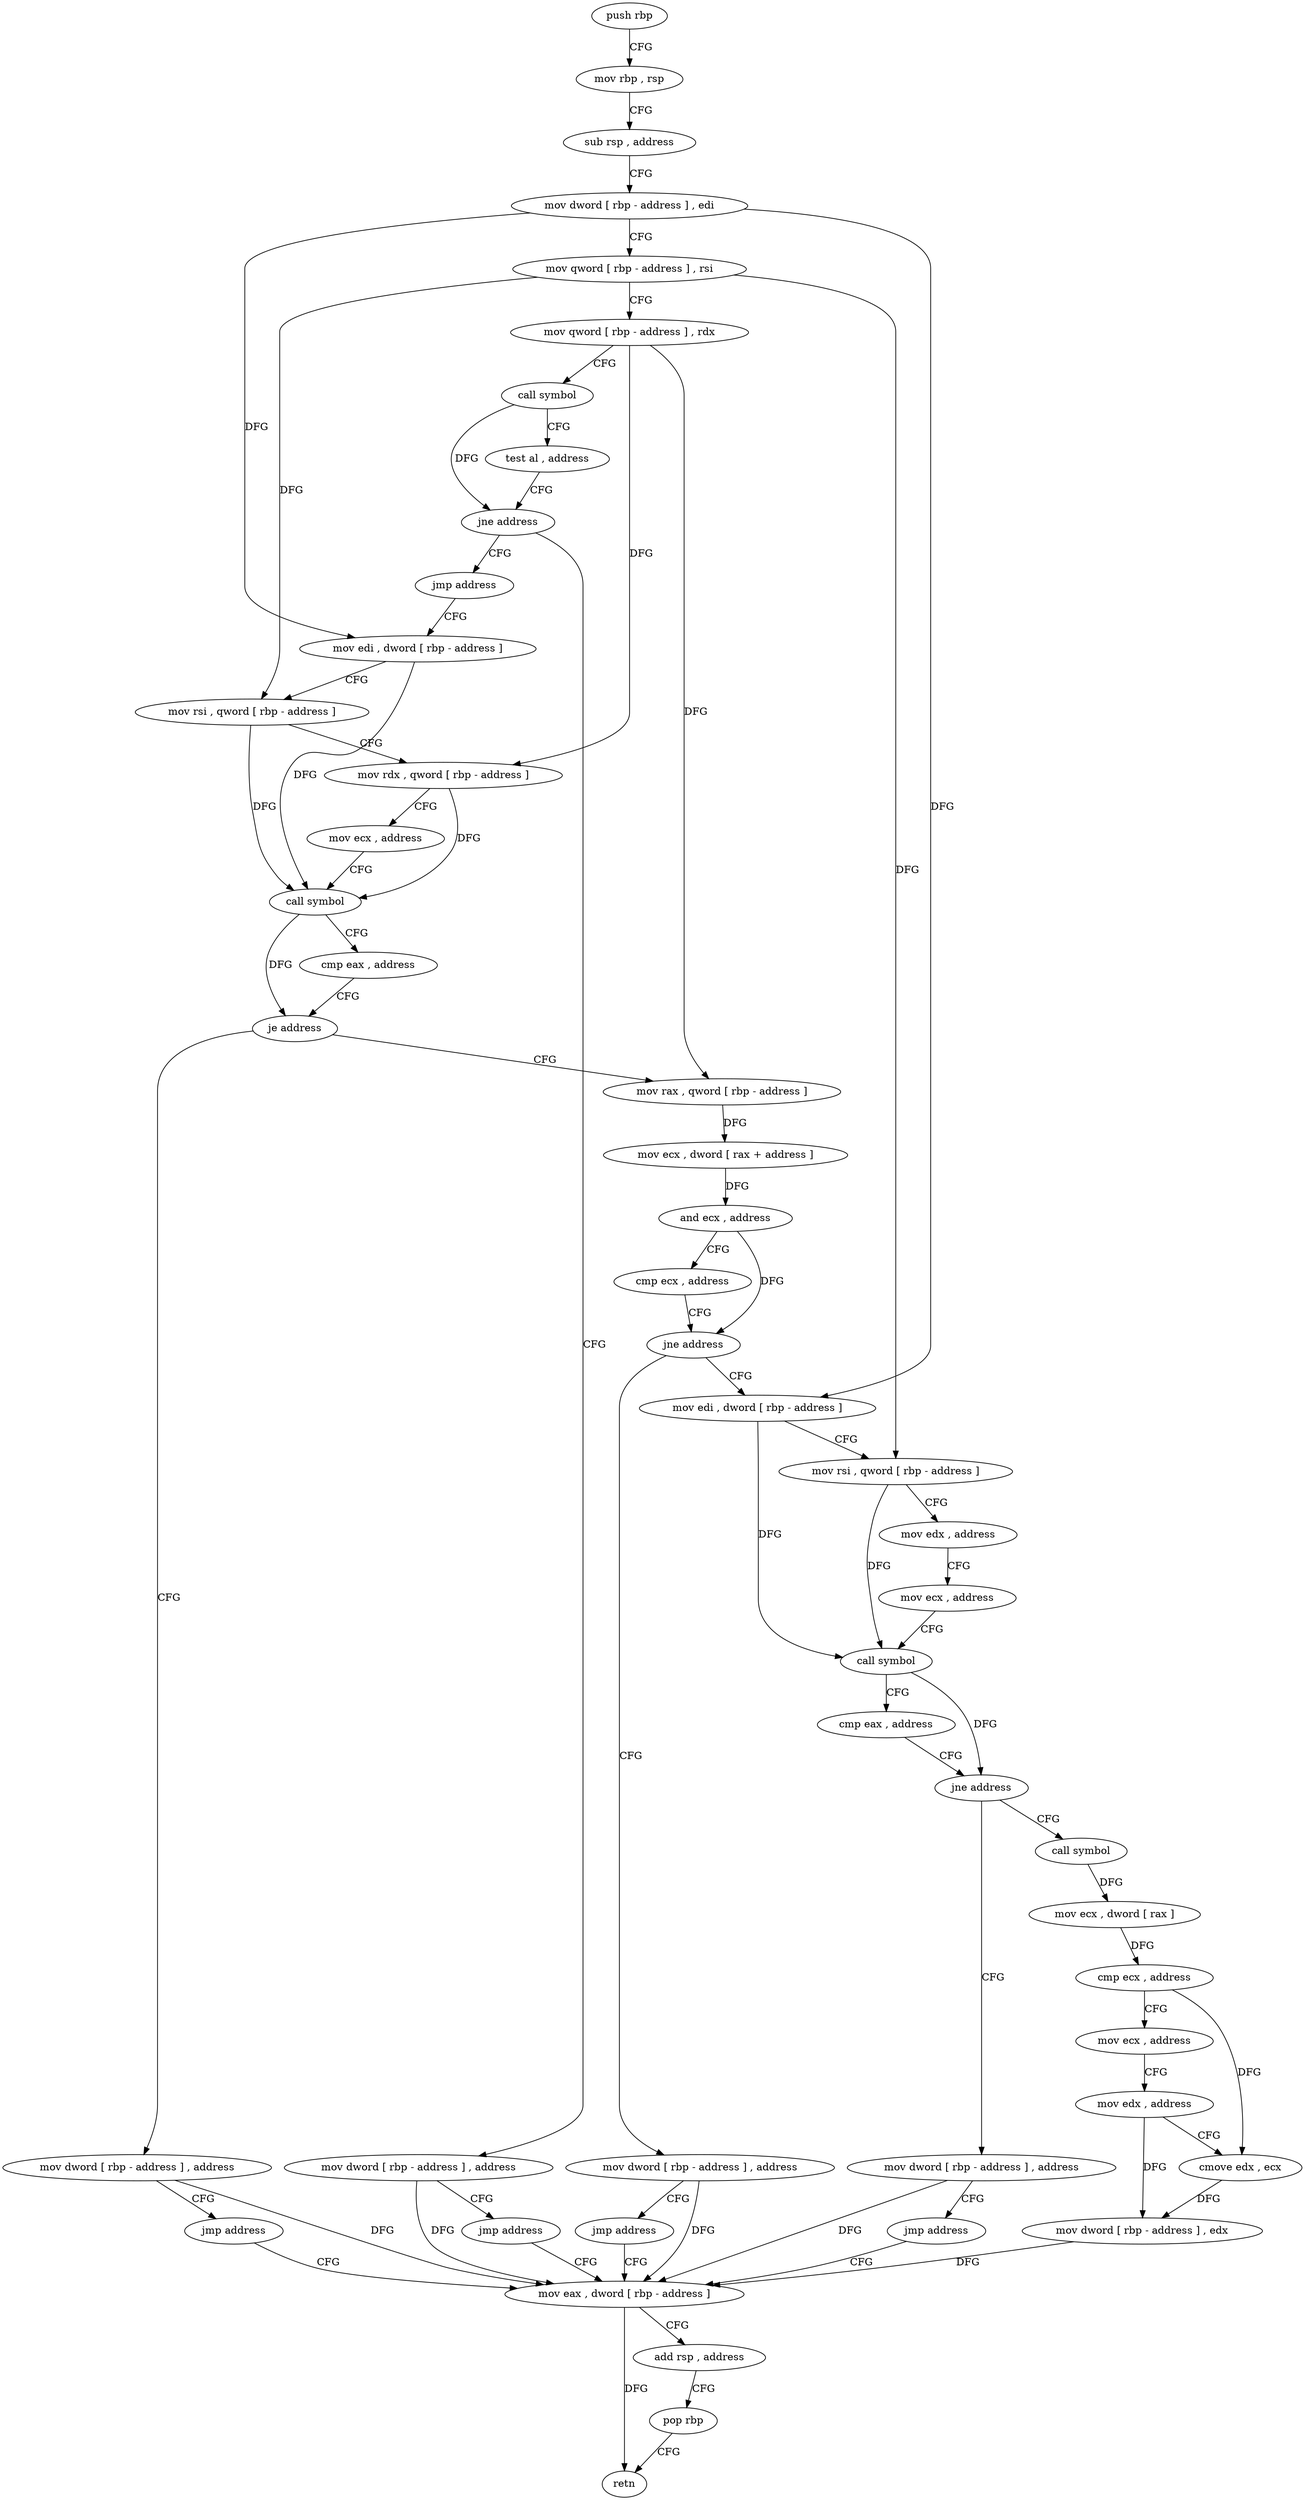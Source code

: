 digraph "func" {
"4214352" [label = "push rbp" ]
"4214353" [label = "mov rbp , rsp" ]
"4214356" [label = "sub rsp , address" ]
"4214360" [label = "mov dword [ rbp - address ] , edi" ]
"4214363" [label = "mov qword [ rbp - address ] , rsi" ]
"4214367" [label = "mov qword [ rbp - address ] , rdx" ]
"4214371" [label = "call symbol" ]
"4214376" [label = "test al , address" ]
"4214378" [label = "jne address" ]
"4214389" [label = "mov dword [ rbp - address ] , address" ]
"4214384" [label = "jmp address" ]
"4214396" [label = "jmp address" ]
"4214549" [label = "mov eax , dword [ rbp - address ]" ]
"4214401" [label = "mov edi , dword [ rbp - address ]" ]
"4214552" [label = "add rsp , address" ]
"4214556" [label = "pop rbp" ]
"4214557" [label = "retn" ]
"4214404" [label = "mov rsi , qword [ rbp - address ]" ]
"4214408" [label = "mov rdx , qword [ rbp - address ]" ]
"4214412" [label = "mov ecx , address" ]
"4214417" [label = "call symbol" ]
"4214422" [label = "cmp eax , address" ]
"4214425" [label = "je address" ]
"4214443" [label = "mov rax , qword [ rbp - address ]" ]
"4214431" [label = "mov dword [ rbp - address ] , address" ]
"4214447" [label = "mov ecx , dword [ rax + address ]" ]
"4214450" [label = "and ecx , address" ]
"4214456" [label = "cmp ecx , address" ]
"4214462" [label = "jne address" ]
"4214480" [label = "mov edi , dword [ rbp - address ]" ]
"4214468" [label = "mov dword [ rbp - address ] , address" ]
"4214438" [label = "jmp address" ]
"4214483" [label = "mov rsi , qword [ rbp - address ]" ]
"4214487" [label = "mov edx , address" ]
"4214492" [label = "mov ecx , address" ]
"4214497" [label = "call symbol" ]
"4214502" [label = "cmp eax , address" ]
"4214505" [label = "jne address" ]
"4214523" [label = "call symbol" ]
"4214511" [label = "mov dword [ rbp - address ] , address" ]
"4214475" [label = "jmp address" ]
"4214528" [label = "mov ecx , dword [ rax ]" ]
"4214530" [label = "cmp ecx , address" ]
"4214533" [label = "mov ecx , address" ]
"4214538" [label = "mov edx , address" ]
"4214543" [label = "cmove edx , ecx" ]
"4214546" [label = "mov dword [ rbp - address ] , edx" ]
"4214518" [label = "jmp address" ]
"4214352" -> "4214353" [ label = "CFG" ]
"4214353" -> "4214356" [ label = "CFG" ]
"4214356" -> "4214360" [ label = "CFG" ]
"4214360" -> "4214363" [ label = "CFG" ]
"4214360" -> "4214401" [ label = "DFG" ]
"4214360" -> "4214480" [ label = "DFG" ]
"4214363" -> "4214367" [ label = "CFG" ]
"4214363" -> "4214404" [ label = "DFG" ]
"4214363" -> "4214483" [ label = "DFG" ]
"4214367" -> "4214371" [ label = "CFG" ]
"4214367" -> "4214408" [ label = "DFG" ]
"4214367" -> "4214443" [ label = "DFG" ]
"4214371" -> "4214376" [ label = "CFG" ]
"4214371" -> "4214378" [ label = "DFG" ]
"4214376" -> "4214378" [ label = "CFG" ]
"4214378" -> "4214389" [ label = "CFG" ]
"4214378" -> "4214384" [ label = "CFG" ]
"4214389" -> "4214396" [ label = "CFG" ]
"4214389" -> "4214549" [ label = "DFG" ]
"4214384" -> "4214401" [ label = "CFG" ]
"4214396" -> "4214549" [ label = "CFG" ]
"4214549" -> "4214552" [ label = "CFG" ]
"4214549" -> "4214557" [ label = "DFG" ]
"4214401" -> "4214404" [ label = "CFG" ]
"4214401" -> "4214417" [ label = "DFG" ]
"4214552" -> "4214556" [ label = "CFG" ]
"4214556" -> "4214557" [ label = "CFG" ]
"4214404" -> "4214408" [ label = "CFG" ]
"4214404" -> "4214417" [ label = "DFG" ]
"4214408" -> "4214412" [ label = "CFG" ]
"4214408" -> "4214417" [ label = "DFG" ]
"4214412" -> "4214417" [ label = "CFG" ]
"4214417" -> "4214422" [ label = "CFG" ]
"4214417" -> "4214425" [ label = "DFG" ]
"4214422" -> "4214425" [ label = "CFG" ]
"4214425" -> "4214443" [ label = "CFG" ]
"4214425" -> "4214431" [ label = "CFG" ]
"4214443" -> "4214447" [ label = "DFG" ]
"4214431" -> "4214438" [ label = "CFG" ]
"4214431" -> "4214549" [ label = "DFG" ]
"4214447" -> "4214450" [ label = "DFG" ]
"4214450" -> "4214456" [ label = "CFG" ]
"4214450" -> "4214462" [ label = "DFG" ]
"4214456" -> "4214462" [ label = "CFG" ]
"4214462" -> "4214480" [ label = "CFG" ]
"4214462" -> "4214468" [ label = "CFG" ]
"4214480" -> "4214483" [ label = "CFG" ]
"4214480" -> "4214497" [ label = "DFG" ]
"4214468" -> "4214475" [ label = "CFG" ]
"4214468" -> "4214549" [ label = "DFG" ]
"4214438" -> "4214549" [ label = "CFG" ]
"4214483" -> "4214487" [ label = "CFG" ]
"4214483" -> "4214497" [ label = "DFG" ]
"4214487" -> "4214492" [ label = "CFG" ]
"4214492" -> "4214497" [ label = "CFG" ]
"4214497" -> "4214502" [ label = "CFG" ]
"4214497" -> "4214505" [ label = "DFG" ]
"4214502" -> "4214505" [ label = "CFG" ]
"4214505" -> "4214523" [ label = "CFG" ]
"4214505" -> "4214511" [ label = "CFG" ]
"4214523" -> "4214528" [ label = "DFG" ]
"4214511" -> "4214518" [ label = "CFG" ]
"4214511" -> "4214549" [ label = "DFG" ]
"4214475" -> "4214549" [ label = "CFG" ]
"4214528" -> "4214530" [ label = "DFG" ]
"4214530" -> "4214533" [ label = "CFG" ]
"4214530" -> "4214543" [ label = "DFG" ]
"4214533" -> "4214538" [ label = "CFG" ]
"4214538" -> "4214543" [ label = "CFG" ]
"4214538" -> "4214546" [ label = "DFG" ]
"4214543" -> "4214546" [ label = "DFG" ]
"4214546" -> "4214549" [ label = "DFG" ]
"4214518" -> "4214549" [ label = "CFG" ]
}
